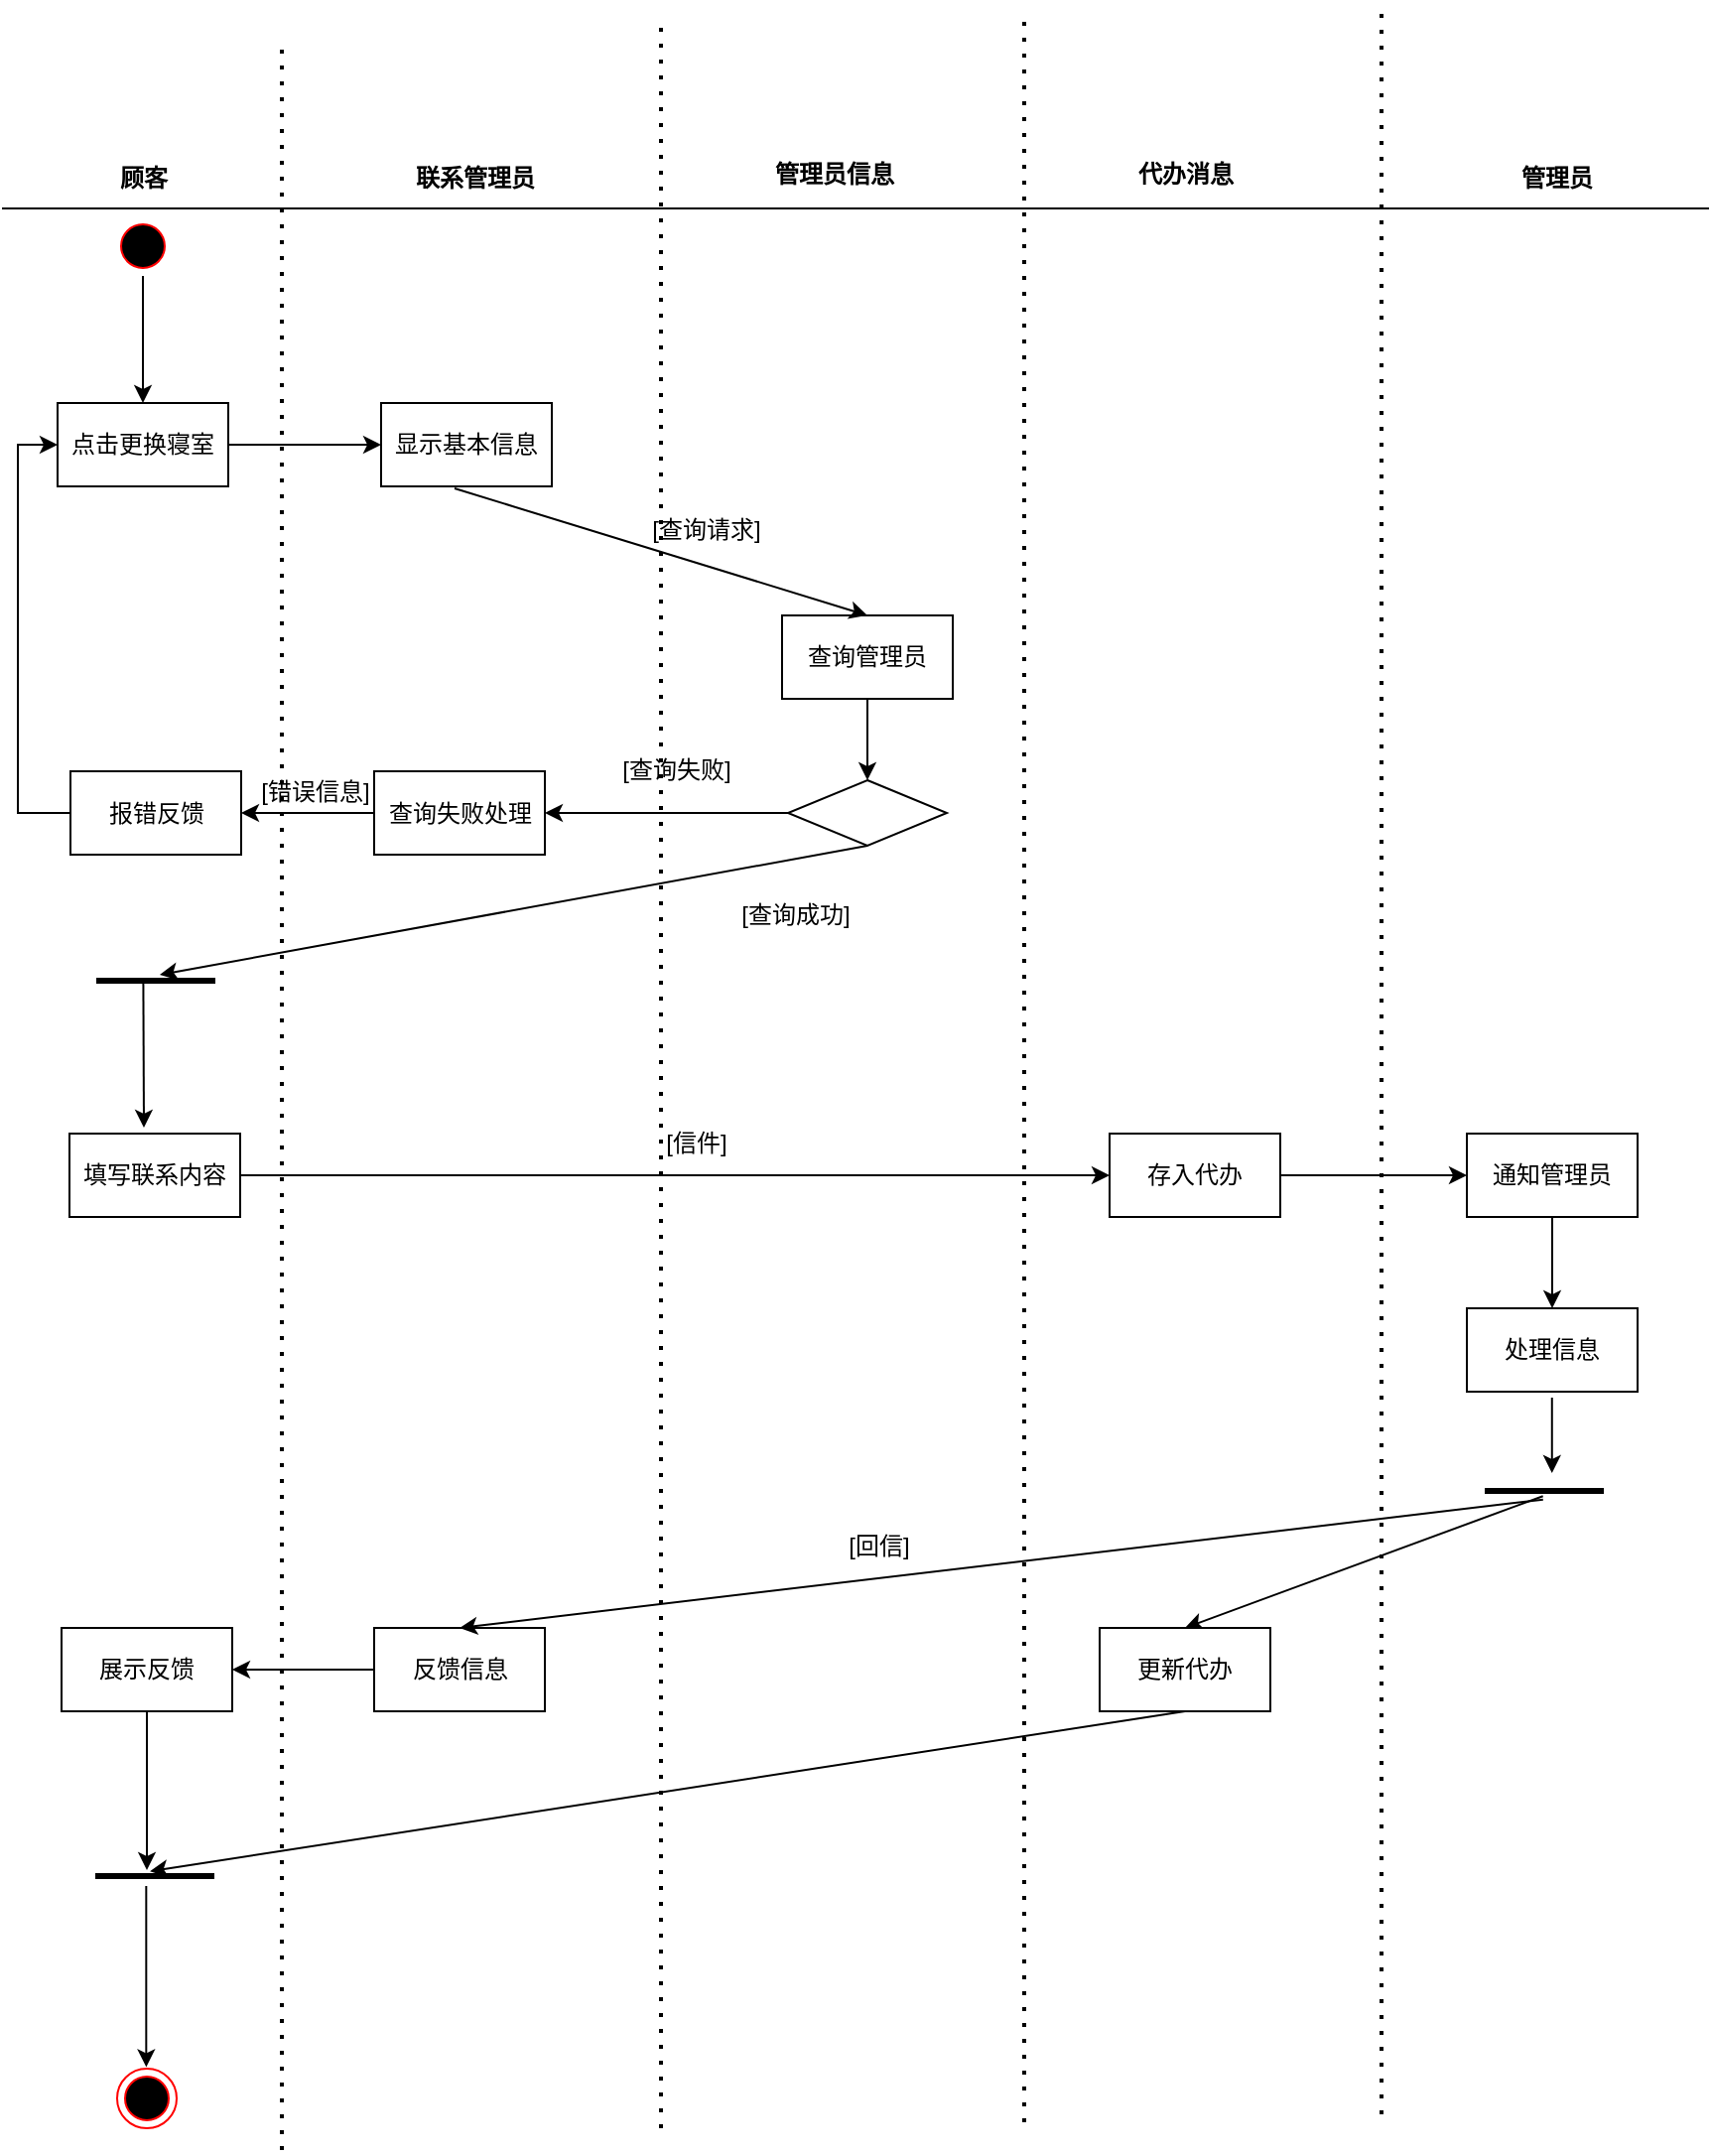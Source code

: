 <mxfile version="21.3.7" type="github">
  <diagram name="第 1 页" id="Pv7ujq7x31SczTUlhnTl">
    <mxGraphModel dx="1872" dy="1004" grid="0" gridSize="10" guides="1" tooltips="1" connect="1" arrows="1" fold="1" page="1" pageScale="1" pageWidth="2336" pageHeight="1654" math="0" shadow="0">
      <root>
        <mxCell id="0" />
        <mxCell id="1" parent="0" />
        <mxCell id="i07Ub8UZMQ4JzRdAZHp2-1" value="" style="line;strokeWidth=1;fillColor=none;align=left;verticalAlign=middle;spacingTop=-1;spacingLeft=3;spacingRight=3;rotatable=0;labelPosition=right;points=[];portConstraint=eastwest;strokeColor=inherit;" vertex="1" parent="1">
          <mxGeometry x="305" y="170" width="860" height="8" as="geometry" />
        </mxCell>
        <mxCell id="i07Ub8UZMQ4JzRdAZHp2-2" value="顾客" style="text;align=center;fontStyle=1;verticalAlign=middle;spacingLeft=3;spacingRight=3;strokeColor=none;rotatable=0;points=[[0,0.5],[1,0.5]];portConstraint=eastwest;html=1;" vertex="1" parent="1">
          <mxGeometry x="352" y="151" width="48" height="16" as="geometry" />
        </mxCell>
        <mxCell id="i07Ub8UZMQ4JzRdAZHp2-3" value="代办消息" style="text;align=center;fontStyle=1;verticalAlign=middle;spacingLeft=3;spacingRight=3;strokeColor=none;rotatable=0;points=[[0,0.5],[1,0.5]];portConstraint=eastwest;html=1;" vertex="1" parent="1">
          <mxGeometry x="877" y="149" width="48" height="16" as="geometry" />
        </mxCell>
        <mxCell id="i07Ub8UZMQ4JzRdAZHp2-4" value="联系管理员" style="text;align=center;fontStyle=1;verticalAlign=middle;spacingLeft=3;spacingRight=3;strokeColor=none;rotatable=0;points=[[0,0.5],[1,0.5]];portConstraint=eastwest;html=1;" vertex="1" parent="1">
          <mxGeometry x="519" y="151" width="48" height="16" as="geometry" />
        </mxCell>
        <mxCell id="i07Ub8UZMQ4JzRdAZHp2-5" value="管理员" style="text;align=center;fontStyle=1;verticalAlign=middle;spacingLeft=3;spacingRight=3;strokeColor=none;rotatable=0;points=[[0,0.5],[1,0.5]];portConstraint=eastwest;html=1;" vertex="1" parent="1">
          <mxGeometry x="1064" y="151" width="48" height="16" as="geometry" />
        </mxCell>
        <mxCell id="i07Ub8UZMQ4JzRdAZHp2-6" style="edgeStyle=orthogonalEdgeStyle;rounded=0;orthogonalLoop=1;jettySize=auto;html=1;" edge="1" parent="1" source="i07Ub8UZMQ4JzRdAZHp2-7" target="i07Ub8UZMQ4JzRdAZHp2-9">
          <mxGeometry relative="1" as="geometry" />
        </mxCell>
        <mxCell id="i07Ub8UZMQ4JzRdAZHp2-7" value="" style="ellipse;html=1;shape=startState;fillColor=#000000;strokeColor=#ff0000;" vertex="1" parent="1">
          <mxGeometry x="361" y="178" width="30" height="30" as="geometry" />
        </mxCell>
        <mxCell id="i07Ub8UZMQ4JzRdAZHp2-8" style="edgeStyle=orthogonalEdgeStyle;rounded=0;orthogonalLoop=1;jettySize=auto;html=1;" edge="1" parent="1" source="i07Ub8UZMQ4JzRdAZHp2-9" target="i07Ub8UZMQ4JzRdAZHp2-10">
          <mxGeometry relative="1" as="geometry" />
        </mxCell>
        <mxCell id="i07Ub8UZMQ4JzRdAZHp2-9" value="点击更换寝室" style="html=1;whiteSpace=wrap;" vertex="1" parent="1">
          <mxGeometry x="333" y="272" width="86" height="42" as="geometry" />
        </mxCell>
        <mxCell id="i07Ub8UZMQ4JzRdAZHp2-10" value="显示基本信息" style="html=1;whiteSpace=wrap;" vertex="1" parent="1">
          <mxGeometry x="496" y="272" width="86" height="42" as="geometry" />
        </mxCell>
        <mxCell id="i07Ub8UZMQ4JzRdAZHp2-11" style="edgeStyle=orthogonalEdgeStyle;rounded=0;orthogonalLoop=1;jettySize=auto;html=1;entryX=0.5;entryY=0;entryDx=0;entryDy=0;" edge="1" parent="1" source="i07Ub8UZMQ4JzRdAZHp2-12" target="i07Ub8UZMQ4JzRdAZHp2-14">
          <mxGeometry relative="1" as="geometry" />
        </mxCell>
        <mxCell id="i07Ub8UZMQ4JzRdAZHp2-12" value="查询管理员" style="html=1;whiteSpace=wrap;" vertex="1" parent="1">
          <mxGeometry x="698" y="379" width="86" height="42" as="geometry" />
        </mxCell>
        <mxCell id="i07Ub8UZMQ4JzRdAZHp2-13" style="edgeStyle=orthogonalEdgeStyle;rounded=0;orthogonalLoop=1;jettySize=auto;html=1;" edge="1" parent="1" source="i07Ub8UZMQ4JzRdAZHp2-14" target="i07Ub8UZMQ4JzRdAZHp2-21">
          <mxGeometry relative="1" as="geometry" />
        </mxCell>
        <mxCell id="i07Ub8UZMQ4JzRdAZHp2-14" value="" style="rhombus;whiteSpace=wrap;html=1;" vertex="1" parent="1">
          <mxGeometry x="701" y="462" width="80" height="33" as="geometry" />
        </mxCell>
        <mxCell id="i07Ub8UZMQ4JzRdAZHp2-15" value="" style="ellipse;html=1;shape=endState;fillColor=#000000;strokeColor=#ff0000;" vertex="1" parent="1">
          <mxGeometry x="363" y="1111" width="30" height="30" as="geometry" />
        </mxCell>
        <mxCell id="i07Ub8UZMQ4JzRdAZHp2-16" value="" style="endArrow=classic;html=1;rounded=0;" edge="1" parent="1">
          <mxGeometry width="50" height="50" relative="1" as="geometry">
            <mxPoint x="377.66" y="1019" as="sourcePoint" />
            <mxPoint x="377.66" y="1110.192" as="targetPoint" />
          </mxGeometry>
        </mxCell>
        <mxCell id="i07Ub8UZMQ4JzRdAZHp2-17" value="" style="endArrow=none;dashed=1;html=1;dashPattern=1 3;strokeWidth=2;rounded=0;" edge="1" parent="1">
          <mxGeometry width="50" height="50" relative="1" as="geometry">
            <mxPoint x="446" y="1152" as="sourcePoint" />
            <mxPoint x="446" y="88" as="targetPoint" />
          </mxGeometry>
        </mxCell>
        <mxCell id="i07Ub8UZMQ4JzRdAZHp2-18" value="" style="endArrow=classic;html=1;rounded=0;exitX=0.43;exitY=1.024;exitDx=0;exitDy=0;entryX=0.5;entryY=0;entryDx=0;entryDy=0;exitPerimeter=0;" edge="1" parent="1" source="i07Ub8UZMQ4JzRdAZHp2-10" target="i07Ub8UZMQ4JzRdAZHp2-12">
          <mxGeometry width="50" height="50" relative="1" as="geometry">
            <mxPoint x="537.66" y="366.93" as="sourcePoint" />
            <mxPoint x="905" y="466" as="targetPoint" />
          </mxGeometry>
        </mxCell>
        <mxCell id="i07Ub8UZMQ4JzRdAZHp2-19" value="[查询请求]" style="text;html=1;strokeColor=none;fillColor=none;align=center;verticalAlign=middle;whiteSpace=wrap;rounded=0;" vertex="1" parent="1">
          <mxGeometry x="629.5" y="321" width="60" height="30" as="geometry" />
        </mxCell>
        <mxCell id="i07Ub8UZMQ4JzRdAZHp2-20" style="edgeStyle=orthogonalEdgeStyle;rounded=0;orthogonalLoop=1;jettySize=auto;html=1;" edge="1" parent="1" source="i07Ub8UZMQ4JzRdAZHp2-21" target="i07Ub8UZMQ4JzRdAZHp2-25">
          <mxGeometry relative="1" as="geometry" />
        </mxCell>
        <mxCell id="i07Ub8UZMQ4JzRdAZHp2-21" value="查询失败处理" style="html=1;whiteSpace=wrap;" vertex="1" parent="1">
          <mxGeometry x="492.5" y="457.5" width="86" height="42" as="geometry" />
        </mxCell>
        <mxCell id="i07Ub8UZMQ4JzRdAZHp2-65" style="edgeStyle=orthogonalEdgeStyle;rounded=0;orthogonalLoop=1;jettySize=auto;html=1;" edge="1" parent="1" source="i07Ub8UZMQ4JzRdAZHp2-23" target="i07Ub8UZMQ4JzRdAZHp2-64">
          <mxGeometry relative="1" as="geometry" />
        </mxCell>
        <mxCell id="i07Ub8UZMQ4JzRdAZHp2-23" value="反馈信息" style="html=1;whiteSpace=wrap;" vertex="1" parent="1">
          <mxGeometry x="492.5" y="889" width="86" height="42" as="geometry" />
        </mxCell>
        <mxCell id="i07Ub8UZMQ4JzRdAZHp2-24" style="edgeStyle=orthogonalEdgeStyle;rounded=0;orthogonalLoop=1;jettySize=auto;html=1;entryX=0;entryY=0.5;entryDx=0;entryDy=0;" edge="1" parent="1" source="i07Ub8UZMQ4JzRdAZHp2-25" target="i07Ub8UZMQ4JzRdAZHp2-9">
          <mxGeometry relative="1" as="geometry">
            <Array as="points">
              <mxPoint x="313" y="479" />
              <mxPoint x="313" y="293" />
            </Array>
          </mxGeometry>
        </mxCell>
        <mxCell id="i07Ub8UZMQ4JzRdAZHp2-25" value="报错反馈" style="html=1;whiteSpace=wrap;" vertex="1" parent="1">
          <mxGeometry x="339.5" y="457.5" width="86" height="42" as="geometry" />
        </mxCell>
        <mxCell id="i07Ub8UZMQ4JzRdAZHp2-26" value="[错误信息]" style="text;html=1;strokeColor=none;fillColor=none;align=center;verticalAlign=middle;whiteSpace=wrap;rounded=0;" vertex="1" parent="1">
          <mxGeometry x="432.5" y="453" width="60" height="30" as="geometry" />
        </mxCell>
        <mxCell id="i07Ub8UZMQ4JzRdAZHp2-28" value="" style="line;strokeWidth=3;rotatable=0;dashed=0;labelPosition=right;align=left;verticalAlign=middle;spacingTop=0;spacingLeft=6;points=[];portConstraint=eastwest;fontSize=13;" vertex="1" parent="1">
          <mxGeometry x="352.5" y="558" width="60" height="10" as="geometry" />
        </mxCell>
        <mxCell id="i07Ub8UZMQ4JzRdAZHp2-29" value="" style="endArrow=classic;html=1;rounded=0;exitX=0.5;exitY=1;exitDx=0;exitDy=0;entryX=0.533;entryY=0.2;entryDx=0;entryDy=0;entryPerimeter=0;" edge="1" parent="1" source="i07Ub8UZMQ4JzRdAZHp2-14" target="i07Ub8UZMQ4JzRdAZHp2-28">
          <mxGeometry width="50" height="50" relative="1" as="geometry">
            <mxPoint x="929.5" y="603" as="sourcePoint" />
            <mxPoint x="726.5" y="585" as="targetPoint" />
          </mxGeometry>
        </mxCell>
        <mxCell id="i07Ub8UZMQ4JzRdAZHp2-30" value="[查询成功]" style="text;html=1;strokeColor=none;fillColor=none;align=center;verticalAlign=middle;whiteSpace=wrap;rounded=0;" vertex="1" parent="1">
          <mxGeometry x="675" y="515" width="60" height="30" as="geometry" />
        </mxCell>
        <mxCell id="i07Ub8UZMQ4JzRdAZHp2-31" value="管理员信息" style="text;align=center;fontStyle=1;verticalAlign=middle;spacingLeft=3;spacingRight=3;strokeColor=none;rotatable=0;points=[[0,0.5],[1,0.5]];portConstraint=eastwest;html=1;" vertex="1" parent="1">
          <mxGeometry x="700" y="149" width="48" height="16" as="geometry" />
        </mxCell>
        <mxCell id="i07Ub8UZMQ4JzRdAZHp2-32" value="" style="endArrow=classic;html=1;rounded=0;exitX=0.395;exitY=0.642;exitDx=0;exitDy=0;exitPerimeter=0;" edge="1" parent="1" source="i07Ub8UZMQ4JzRdAZHp2-28">
          <mxGeometry width="50" height="50" relative="1" as="geometry">
            <mxPoint x="414.5" y="627" as="sourcePoint" />
            <mxPoint x="376.5" y="637" as="targetPoint" />
          </mxGeometry>
        </mxCell>
        <mxCell id="i07Ub8UZMQ4JzRdAZHp2-33" style="edgeStyle=orthogonalEdgeStyle;rounded=0;orthogonalLoop=1;jettySize=auto;html=1;" edge="1" parent="1" source="i07Ub8UZMQ4JzRdAZHp2-34" target="i07Ub8UZMQ4JzRdAZHp2-36">
          <mxGeometry relative="1" as="geometry" />
        </mxCell>
        <mxCell id="i07Ub8UZMQ4JzRdAZHp2-34" value="填写联系内容" style="html=1;whiteSpace=wrap;" vertex="1" parent="1">
          <mxGeometry x="339" y="640" width="86" height="42" as="geometry" />
        </mxCell>
        <mxCell id="i07Ub8UZMQ4JzRdAZHp2-62" style="edgeStyle=orthogonalEdgeStyle;rounded=0;orthogonalLoop=1;jettySize=auto;html=1;" edge="1" parent="1" source="i07Ub8UZMQ4JzRdAZHp2-36" target="i07Ub8UZMQ4JzRdAZHp2-61">
          <mxGeometry relative="1" as="geometry" />
        </mxCell>
        <mxCell id="i07Ub8UZMQ4JzRdAZHp2-36" value="存入代办" style="html=1;whiteSpace=wrap;" vertex="1" parent="1">
          <mxGeometry x="863" y="640" width="86" height="42" as="geometry" />
        </mxCell>
        <mxCell id="i07Ub8UZMQ4JzRdAZHp2-39" value="" style="line;strokeWidth=3;rotatable=0;dashed=0;labelPosition=right;align=left;verticalAlign=middle;spacingTop=0;spacingLeft=6;points=[];portConstraint=eastwest;fontSize=13;" vertex="1" parent="1">
          <mxGeometry x="1052" y="815" width="60" height="10" as="geometry" />
        </mxCell>
        <mxCell id="i07Ub8UZMQ4JzRdAZHp2-40" value="" style="endArrow=classic;html=1;rounded=0;exitX=0.49;exitY=0.932;exitDx=0;exitDy=0;exitPerimeter=0;entryX=0.5;entryY=0;entryDx=0;entryDy=0;" edge="1" parent="1" source="i07Ub8UZMQ4JzRdAZHp2-39" target="i07Ub8UZMQ4JzRdAZHp2-23">
          <mxGeometry width="50" height="50" relative="1" as="geometry">
            <mxPoint x="715" y="989" as="sourcePoint" />
            <mxPoint x="765" y="939" as="targetPoint" />
          </mxGeometry>
        </mxCell>
        <mxCell id="i07Ub8UZMQ4JzRdAZHp2-43" value="" style="line;strokeWidth=3;rotatable=0;dashed=0;labelPosition=right;align=left;verticalAlign=middle;spacingTop=0;spacingLeft=6;points=[];portConstraint=eastwest;fontSize=13;" vertex="1" parent="1">
          <mxGeometry x="352" y="1009" width="60" height="10" as="geometry" />
        </mxCell>
        <mxCell id="i07Ub8UZMQ4JzRdAZHp2-49" value="" style="endArrow=classic;html=1;rounded=0;exitX=0.489;exitY=0.76;exitDx=0;exitDy=0;exitPerimeter=0;entryX=0.5;entryY=0;entryDx=0;entryDy=0;" edge="1" parent="1" source="i07Ub8UZMQ4JzRdAZHp2-39" target="i07Ub8UZMQ4JzRdAZHp2-55">
          <mxGeometry width="50" height="50" relative="1" as="geometry">
            <mxPoint x="735" y="894" as="sourcePoint" />
            <mxPoint x="1082" y="935" as="targetPoint" />
          </mxGeometry>
        </mxCell>
        <mxCell id="i07Ub8UZMQ4JzRdAZHp2-55" value="更新代办" style="html=1;whiteSpace=wrap;" vertex="1" parent="1">
          <mxGeometry x="858" y="889" width="86" height="42" as="geometry" />
        </mxCell>
        <mxCell id="i07Ub8UZMQ4JzRdAZHp2-57" value="" style="endArrow=classic;html=1;rounded=0;exitX=0.5;exitY=1;exitDx=0;exitDy=0;entryX=0.459;entryY=0.259;entryDx=0;entryDy=0;entryPerimeter=0;" edge="1" parent="1" source="i07Ub8UZMQ4JzRdAZHp2-55" target="i07Ub8UZMQ4JzRdAZHp2-43">
          <mxGeometry width="50" height="50" relative="1" as="geometry">
            <mxPoint x="1088" y="959" as="sourcePoint" />
            <mxPoint x="380" y="1032" as="targetPoint" />
          </mxGeometry>
        </mxCell>
        <mxCell id="i07Ub8UZMQ4JzRdAZHp2-22" value="[查询失败]" style="text;html=1;strokeColor=none;fillColor=none;align=center;verticalAlign=middle;whiteSpace=wrap;rounded=0;" vertex="1" parent="1">
          <mxGeometry x="615" y="442" width="60" height="30" as="geometry" />
        </mxCell>
        <mxCell id="i07Ub8UZMQ4JzRdAZHp2-68" style="edgeStyle=orthogonalEdgeStyle;rounded=0;orthogonalLoop=1;jettySize=auto;html=1;" edge="1" parent="1" source="i07Ub8UZMQ4JzRdAZHp2-61" target="i07Ub8UZMQ4JzRdAZHp2-67">
          <mxGeometry relative="1" as="geometry" />
        </mxCell>
        <mxCell id="i07Ub8UZMQ4JzRdAZHp2-61" value="通知管理员" style="html=1;whiteSpace=wrap;" vertex="1" parent="1">
          <mxGeometry x="1043" y="640" width="86" height="42" as="geometry" />
        </mxCell>
        <mxCell id="i07Ub8UZMQ4JzRdAZHp2-63" value="[信件]" style="text;html=1;strokeColor=none;fillColor=none;align=center;verticalAlign=middle;whiteSpace=wrap;rounded=0;" vertex="1" parent="1">
          <mxGeometry x="625" y="630" width="60" height="30" as="geometry" />
        </mxCell>
        <mxCell id="i07Ub8UZMQ4JzRdAZHp2-71" style="edgeStyle=orthogonalEdgeStyle;rounded=0;orthogonalLoop=1;jettySize=auto;html=1;" edge="1" parent="1" source="i07Ub8UZMQ4JzRdAZHp2-64">
          <mxGeometry relative="1" as="geometry">
            <mxPoint x="378" y="1011" as="targetPoint" />
          </mxGeometry>
        </mxCell>
        <mxCell id="i07Ub8UZMQ4JzRdAZHp2-64" value="展示反馈" style="html=1;whiteSpace=wrap;" vertex="1" parent="1">
          <mxGeometry x="335" y="889" width="86" height="42" as="geometry" />
        </mxCell>
        <mxCell id="i07Ub8UZMQ4JzRdAZHp2-67" value="处理信息" style="html=1;whiteSpace=wrap;" vertex="1" parent="1">
          <mxGeometry x="1043" y="728" width="86" height="42" as="geometry" />
        </mxCell>
        <mxCell id="i07Ub8UZMQ4JzRdAZHp2-69" style="edgeStyle=orthogonalEdgeStyle;rounded=0;orthogonalLoop=1;jettySize=auto;html=1;" edge="1" parent="1">
          <mxGeometry relative="1" as="geometry">
            <mxPoint x="1085.89" y="773" as="sourcePoint" />
            <mxPoint x="1085.89" y="811" as="targetPoint" />
          </mxGeometry>
        </mxCell>
        <mxCell id="i07Ub8UZMQ4JzRdAZHp2-74" value="[回信]" style="text;html=1;strokeColor=none;fillColor=none;align=center;verticalAlign=middle;whiteSpace=wrap;rounded=0;" vertex="1" parent="1">
          <mxGeometry x="717" y="833" width="60" height="30" as="geometry" />
        </mxCell>
        <mxCell id="i07Ub8UZMQ4JzRdAZHp2-75" value="" style="endArrow=none;dashed=1;html=1;dashPattern=1 3;strokeWidth=2;rounded=0;" edge="1" parent="1">
          <mxGeometry width="50" height="50" relative="1" as="geometry">
            <mxPoint x="637" y="1141" as="sourcePoint" />
            <mxPoint x="637" y="77" as="targetPoint" />
          </mxGeometry>
        </mxCell>
        <mxCell id="i07Ub8UZMQ4JzRdAZHp2-76" value="" style="endArrow=none;dashed=1;html=1;dashPattern=1 3;strokeWidth=2;rounded=0;" edge="1" parent="1">
          <mxGeometry width="50" height="50" relative="1" as="geometry">
            <mxPoint x="820" y="1138" as="sourcePoint" />
            <mxPoint x="820" y="74" as="targetPoint" />
          </mxGeometry>
        </mxCell>
        <mxCell id="i07Ub8UZMQ4JzRdAZHp2-77" value="" style="endArrow=none;dashed=1;html=1;dashPattern=1 3;strokeWidth=2;rounded=0;" edge="1" parent="1">
          <mxGeometry width="50" height="50" relative="1" as="geometry">
            <mxPoint x="1000" y="1134" as="sourcePoint" />
            <mxPoint x="1000" y="70" as="targetPoint" />
          </mxGeometry>
        </mxCell>
      </root>
    </mxGraphModel>
  </diagram>
</mxfile>
